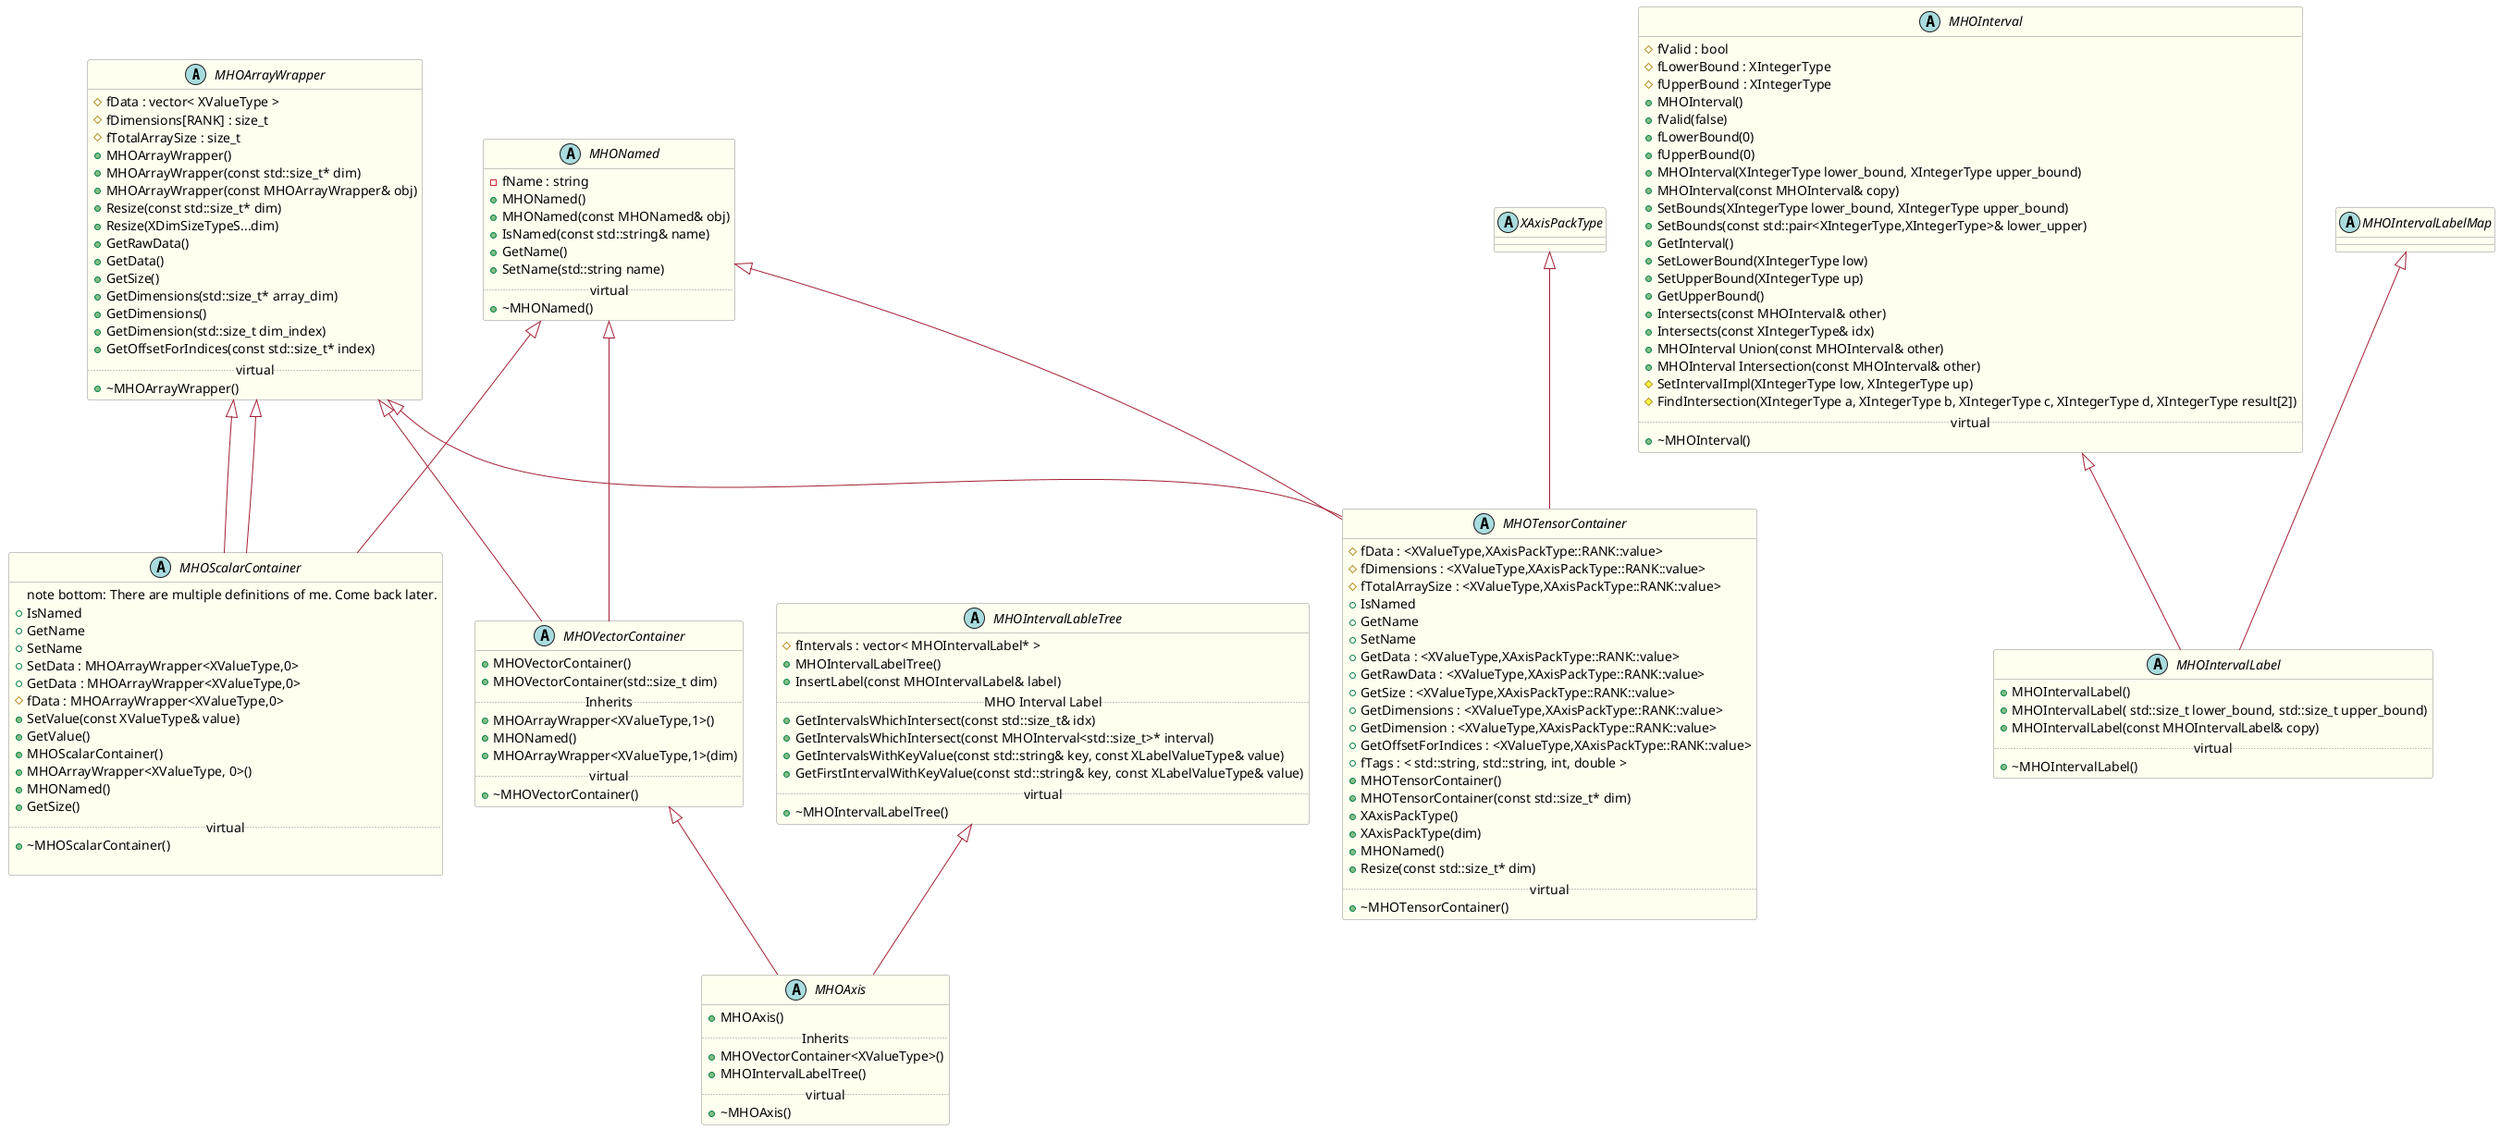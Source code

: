 @startuml
skinparam class {
  ArrowColor #A31F34  
  Bordercolor #8a8b8c
  BackgroundColor #fffff0
}

' Template classes
abstract class MHOArrayWrapper {
  # fData : vector< XValueType >
  # fDimensions[RANK] : size_t
  # fTotalArraySize : size_t 
  + MHOArrayWrapper() 
  + MHOArrayWrapper(const std::size_t* dim)
  + MHOArrayWrapper(const MHOArrayWrapper& obj)
  + Resize(const std::size_t* dim)
  + Resize(XDimSizeTypeS...dim)
  + GetRawData()
  + GetData()
  + GetSize()
  + GetDimensions(std::size_t* array_dim)
  + GetDimensions()
  + GetDimension(std::size_t dim_index)
  + GetOffsetForIndices(const std::size_t* index)
  .. virtual ..
  + ~MHOArrayWrapper()
}

abstract class MHOAxis {
  + MHOAxis()
  .. Inherits ..
  + MHOVectorContainer<XValueType>()
  + MHOIntervalLabelTree()
  .. virtual ..
  + ~MHOAxis()
}

abstract class MHOInterval {
  # fValid : bool
  # fLowerBound : XIntegerType 
  # fUpperBound : XIntegerType
  + MHOInterval()
  + fValid(false)
  + fLowerBound(0) 
  + fUpperBound(0)
  + MHOInterval(XIntegerType lower_bound, XIntegerType upper_bound)
  + MHOInterval(const MHOInterval& copy)
  + SetBounds(XIntegerType lower_bound, XIntegerType upper_bound)
  + SetBounds(const std::pair<XIntegerType,XIntegerType>& lower_upper)
  + GetInterval()
  + SetLowerBound(XIntegerType low)
  + SetUpperBound(XIntegerType up)
  + GetUpperBound()
  + Intersects(const MHOInterval& other)
  + Intersects(const XIntegerType& idx)
  + MHOInterval Union(const MHOInterval& other)
  + MHOInterval Intersection(const MHOInterval& other)
  # SetIntervalImpl(XIntegerType low, XIntegerType up)
  # FindIntersection(XIntegerType a, XIntegerType b, XIntegerType c, XIntegerType d, XIntegerType result[2])
  .. virtual ..
  + ~MHOInterval()
}

abstract class MHOIntervalLabel {
  + MHOIntervalLabel() 
  + MHOIntervalLabel( std::size_t lower_bound, std::size_t upper_bound) 
  + MHOIntervalLabel(const MHOIntervalLabel& copy) 
  .. virtual ..
  + ~MHOIntervalLabel()
}

abstract class MHOIntervalLabelMap {

}

abstract class MHOIntervalLableTree {
  # fIntervals : vector< MHOIntervalLabel* >
  + MHOIntervalLabelTree()
  + InsertLabel(const MHOIntervalLabel& label)
  .. MHO Interval Label ..
  + GetIntervalsWhichIntersect(const std::size_t& idx)
  + GetIntervalsWhichIntersect(const MHOInterval<std::size_t>* interval)
  + GetIntervalsWithKeyValue(const std::string& key, const XLabelValueType& value)
  + GetFirstIntervalWithKeyValue(const std::string& key, const XLabelValueType& value)
  .. virtual ..
  + ~MHOIntervalLabelTree()
}

abstract class MHONamed {
  - fName : string
  + MHONamed()
  + MHONamed(const MHONamed& obj)
  + IsNamed(const std::string& name)
  + GetName()
  + SetName(std::string name)
  .. virtual ..
  + ~MHONamed() 
}

' To do: Come back to this template class. 
' It looks like there were multiple definitions of it in the same file
abstract class MHOScalarContainer {
  note bottom: There are multiple definitions of me. Come back later.
  + IsNamed
  + GetName
  + SetName 
  + SetData : MHOArrayWrapper<XValueType,0>
  + GetData : MHOArrayWrapper<XValueType,0>
  # fData : MHOArrayWrapper<XValueType,0> 
  + SetValue(const XValueType& value)
  + GetValue()
  + MHOScalarContainer()
  + MHOArrayWrapper<XValueType, 0>()
  + MHONamed()
  + GetSize()
  .. virtual ..
  + ~MHOScalarContainer()

}

abstract class MHOTensorContainer {
  # fData : <XValueType,XAxisPackType::RANK::value>
  # fDimensions : <XValueType,XAxisPackType::RANK::value>
  # fTotalArraySize : <XValueType,XAxisPackType::RANK::value>
  + IsNamed
  + GetName
  + SetName
  + GetData : <XValueType,XAxisPackType::RANK::value>
  + GetRawData : <XValueType,XAxisPackType::RANK::value>
  + GetSize : <XValueType,XAxisPackType::RANK::value>
  + GetDimensions : <XValueType,XAxisPackType::RANK::value>
  + GetDimension : <XValueType,XAxisPackType::RANK::value>
  + GetOffsetForIndices : <XValueType,XAxisPackType::RANK::value>
  + fTags : < std::string, std::string, int, double >
  + MHOTensorContainer()
  + MHOTensorContainer(const std::size_t* dim)
  + XAxisPackType()
  + XAxisPackType(dim)
  + MHONamed()
  + Resize(const std::size_t* dim)
  .. virtual ..
  + ~MHOTensorContainer()
}

abstract class MHOVectorContainer {
  + MHOVectorContainer()
  + MHOVectorContainer(std::size_t dim)
  .. Inherits ..
  + MHOArrayWrapper<XValueType,1>()
  + MHONamed()
  + MHOArrayWrapper<XValueType,1>(dim)
  .. virtual ..
  + ~MHOVectorContainer()
}

abstract class XAxisPackType {

}

' Inheritance
MHOVectorContainer <|-- MHOAxis  
MHOIntervalLableTree <|-- MHOAxis
MHOArrayWrapper <|-- MHOScalarContainer
MHONamed <|-- MHOScalarContainer
MHOArrayWrapper <|-- MHOScalarContainer
MHONamed <|-- MHOVectorContainer
MHOArrayWrapper <|-- MHOVectorContainer
MHONamed <|-- MHOTensorContainer
MHOArrayWrapper <|-- MHOTensorContainer
XAxisPackType <|-- MHOTensorContainer
MHOInterval <|-- MHOIntervalLabel
MHOIntervalLabelMap <|-- MHOIntervalLabel
@enduml
